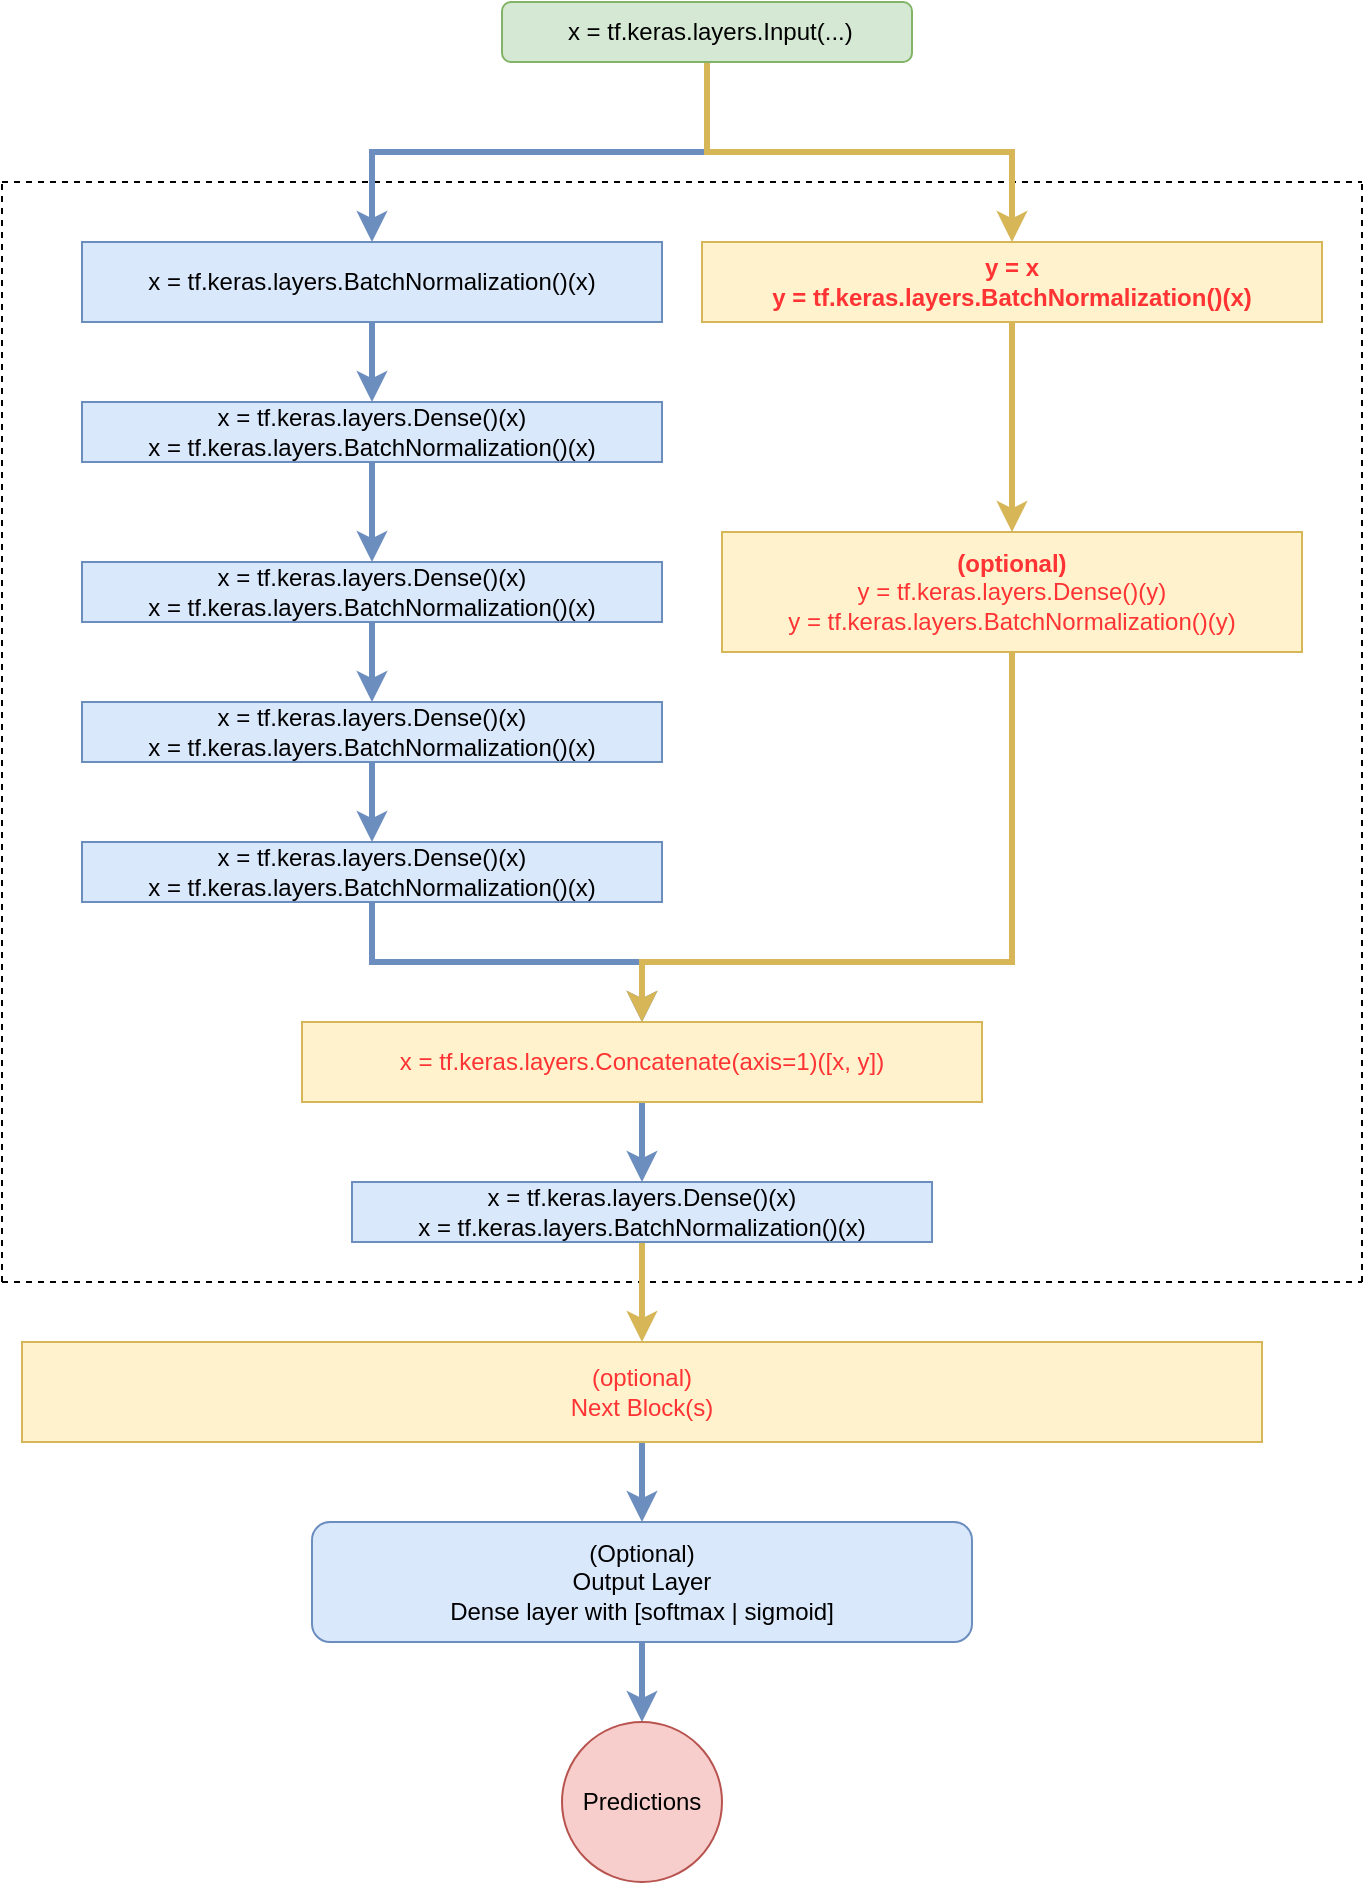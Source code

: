 <mxfile version="16.2.1" type="device"><diagram id="gLVUeOkjCXVbjDZuRvK1" name="Page-1"><mxGraphModel dx="2941" dy="1465" grid="1" gridSize="10" guides="1" tooltips="1" connect="1" arrows="1" fold="1" page="1" pageScale="1" pageWidth="850" pageHeight="1100" math="0" shadow="0"><root><mxCell id="0"/><mxCell id="1" parent="0"/><mxCell id="-9_NSMF6qFtAUJXrYZbY-8" style="edgeStyle=orthogonalEdgeStyle;rounded=0;orthogonalLoop=1;jettySize=auto;html=1;fillColor=#dae8fc;strokeColor=#6c8ebf;strokeWidth=3;" parent="1" source="-9_NSMF6qFtAUJXrYZbY-2" edge="1"><mxGeometry relative="1" as="geometry"><mxPoint x="235" y="400" as="targetPoint"/></mxGeometry></mxCell><mxCell id="-9_NSMF6qFtAUJXrYZbY-2" value="&lt;div&gt;x = tf.keras.layers.Dense()(x)&lt;/div&gt;&lt;div&gt;x = tf.keras.layers.BatchNormalization()(x)&lt;/div&gt;" style="rounded=0;whiteSpace=wrap;html=1;fillColor=#dae8fc;strokeColor=#6c8ebf;" parent="1" vertex="1"><mxGeometry x="90" y="320" width="290" height="30" as="geometry"/></mxCell><mxCell id="-9_NSMF6qFtAUJXrYZbY-11" value="" style="endArrow=none;dashed=1;html=1;rounded=0;" parent="1" edge="1"><mxGeometry width="50" height="50" relative="1" as="geometry"><mxPoint x="50" y="760" as="sourcePoint"/><mxPoint x="730" y="760" as="targetPoint"/></mxGeometry></mxCell><mxCell id="-9_NSMF6qFtAUJXrYZbY-12" value="" style="endArrow=none;dashed=1;html=1;rounded=0;" parent="1" edge="1"><mxGeometry width="50" height="50" relative="1" as="geometry"><mxPoint x="50" y="210" as="sourcePoint"/><mxPoint x="730" y="210" as="targetPoint"/></mxGeometry></mxCell><mxCell id="-9_NSMF6qFtAUJXrYZbY-13" value="" style="endArrow=none;dashed=1;html=1;rounded=0;" parent="1" edge="1"><mxGeometry width="50" height="50" relative="1" as="geometry"><mxPoint x="50" y="760" as="sourcePoint"/><mxPoint x="50" y="210" as="targetPoint"/></mxGeometry></mxCell><mxCell id="-9_NSMF6qFtAUJXrYZbY-14" value="" style="endArrow=none;dashed=1;html=1;rounded=0;" parent="1" edge="1"><mxGeometry width="50" height="50" relative="1" as="geometry"><mxPoint x="730" y="760" as="sourcePoint"/><mxPoint x="730" y="210" as="targetPoint"/></mxGeometry></mxCell><mxCell id="-9_NSMF6qFtAUJXrYZbY-18" style="edgeStyle=orthogonalEdgeStyle;rounded=0;orthogonalLoop=1;jettySize=auto;html=1;fillColor=#dae8fc;strokeColor=#6c8ebf;strokeWidth=3;" parent="1" source="-9_NSMF6qFtAUJXrYZbY-15" target="-9_NSMF6qFtAUJXrYZbY-16" edge="1"><mxGeometry relative="1" as="geometry"/></mxCell><mxCell id="-9_NSMF6qFtAUJXrYZbY-15" value="&lt;div&gt;x = tf.keras.layers.Dense()(x)&lt;/div&gt;&lt;div&gt;x = tf.keras.layers.BatchNormalization()(x)&lt;/div&gt;" style="rounded=0;whiteSpace=wrap;html=1;fillColor=#dae8fc;strokeColor=#6c8ebf;" parent="1" vertex="1"><mxGeometry x="90" y="400" width="290" height="30" as="geometry"/></mxCell><mxCell id="-9_NSMF6qFtAUJXrYZbY-19" style="edgeStyle=orthogonalEdgeStyle;rounded=0;orthogonalLoop=1;jettySize=auto;html=1;entryX=0.5;entryY=0;entryDx=0;entryDy=0;fillColor=#dae8fc;strokeColor=#6c8ebf;strokeWidth=3;" parent="1" source="-9_NSMF6qFtAUJXrYZbY-16" target="-9_NSMF6qFtAUJXrYZbY-17" edge="1"><mxGeometry relative="1" as="geometry"/></mxCell><mxCell id="-9_NSMF6qFtAUJXrYZbY-16" value="&lt;div&gt;x = tf.keras.layers.Dense()(x)&lt;/div&gt;&lt;div&gt;x = tf.keras.layers.BatchNormalization()(x)&lt;/div&gt;" style="rounded=0;whiteSpace=wrap;html=1;fillColor=#dae8fc;strokeColor=#6c8ebf;" parent="1" vertex="1"><mxGeometry x="90" y="470" width="290" height="30" as="geometry"/></mxCell><mxCell id="-9_NSMF6qFtAUJXrYZbY-32" style="edgeStyle=orthogonalEdgeStyle;rounded=0;orthogonalLoop=1;jettySize=auto;html=1;entryX=0.5;entryY=0;entryDx=0;entryDy=0;fillColor=#dae8fc;strokeColor=#6c8ebf;strokeWidth=3;" parent="1" source="-9_NSMF6qFtAUJXrYZbY-17" target="-9_NSMF6qFtAUJXrYZbY-25" edge="1"><mxGeometry relative="1" as="geometry"/></mxCell><mxCell id="-9_NSMF6qFtAUJXrYZbY-17" value="&lt;div&gt;x = tf.keras.layers.Dense()(x)&lt;/div&gt;&lt;div&gt;x = tf.keras.layers.BatchNormalization()(x)&lt;/div&gt;" style="rounded=0;whiteSpace=wrap;html=1;fillColor=#dae8fc;strokeColor=#6c8ebf;" parent="1" vertex="1"><mxGeometry x="90" y="540" width="290" height="30" as="geometry"/></mxCell><mxCell id="-9_NSMF6qFtAUJXrYZbY-23" style="edgeStyle=orthogonalEdgeStyle;rounded=0;orthogonalLoop=1;jettySize=auto;html=1;entryX=0.5;entryY=0;entryDx=0;entryDy=0;fillColor=#dae8fc;strokeColor=#6c8ebf;strokeWidth=3;" parent="1" source="-9_NSMF6qFtAUJXrYZbY-20" target="-9_NSMF6qFtAUJXrYZbY-21" edge="1"><mxGeometry relative="1" as="geometry"/></mxCell><mxCell id="-9_NSMF6qFtAUJXrYZbY-24" style="edgeStyle=orthogonalEdgeStyle;rounded=0;orthogonalLoop=1;jettySize=auto;html=1;fillColor=#fff2cc;strokeColor=#d6b656;strokeWidth=3;" parent="1" source="-9_NSMF6qFtAUJXrYZbY-20" target="-9_NSMF6qFtAUJXrYZbY-22" edge="1"><mxGeometry relative="1" as="geometry"/></mxCell><mxCell id="-9_NSMF6qFtAUJXrYZbY-20" value="&amp;nbsp;x = tf.keras.layers.Input(...)" style="rounded=1;whiteSpace=wrap;html=1;fillColor=#d5e8d4;strokeColor=#82b366;" parent="1" vertex="1"><mxGeometry x="300" y="120" width="205" height="30" as="geometry"/></mxCell><mxCell id="-9_NSMF6qFtAUJXrYZbY-28" style="edgeStyle=orthogonalEdgeStyle;rounded=0;orthogonalLoop=1;jettySize=auto;html=1;fillColor=#dae8fc;strokeColor=#6c8ebf;strokeWidth=3;" parent="1" source="-9_NSMF6qFtAUJXrYZbY-21" target="-9_NSMF6qFtAUJXrYZbY-2" edge="1"><mxGeometry relative="1" as="geometry"/></mxCell><mxCell id="-9_NSMF6qFtAUJXrYZbY-21" value="x = tf.keras.layers.BatchNormalization()(x)" style="rounded=0;whiteSpace=wrap;html=1;fillColor=#dae8fc;strokeColor=#6c8ebf;" parent="1" vertex="1"><mxGeometry x="90" y="240" width="290" height="40" as="geometry"/></mxCell><mxCell id="-9_NSMF6qFtAUJXrYZbY-36" style="edgeStyle=orthogonalEdgeStyle;rounded=0;orthogonalLoop=1;jettySize=auto;html=1;fillColor=#fff2cc;strokeColor=#d6b656;strokeWidth=3;" parent="1" source="-9_NSMF6qFtAUJXrYZbY-22" target="-9_NSMF6qFtAUJXrYZbY-35" edge="1"><mxGeometry relative="1" as="geometry"/></mxCell><mxCell id="-9_NSMF6qFtAUJXrYZbY-22" value="&lt;font color=&quot;#FF3333&quot;&gt;&lt;b&gt;y = x&lt;/b&gt;&lt;/font&gt;&lt;br&gt;&lt;div&gt;&lt;font color=&quot;#FF3333&quot;&gt;&lt;b&gt;y = tf.keras.layers.BatchNormalization()(x)&lt;/b&gt;&lt;/font&gt;&lt;/div&gt;" style="rounded=0;whiteSpace=wrap;html=1;fillColor=#fff2cc;strokeColor=#d6b656;" parent="1" vertex="1"><mxGeometry x="400" y="240" width="310" height="40" as="geometry"/></mxCell><mxCell id="-9_NSMF6qFtAUJXrYZbY-39" style="edgeStyle=orthogonalEdgeStyle;rounded=0;orthogonalLoop=1;jettySize=auto;html=1;entryX=0.5;entryY=0;entryDx=0;entryDy=0;fillColor=#dae8fc;strokeColor=#6c8ebf;strokeWidth=3;" parent="1" source="-9_NSMF6qFtAUJXrYZbY-25" target="-9_NSMF6qFtAUJXrYZbY-38" edge="1"><mxGeometry relative="1" as="geometry"/></mxCell><mxCell id="-9_NSMF6qFtAUJXrYZbY-25" value="&lt;font color=&quot;#FF3333&quot;&gt;&lt;span class=&quot;pl-s1&quot;&gt;&lt;span class=&quot;pl-token&quot;&gt;x&lt;/span&gt;&lt;/span&gt; &lt;span class=&quot;pl-c1&quot;&gt;=&lt;/span&gt; &lt;span class=&quot;pl-s1&quot;&gt;&lt;span class=&quot;pl-token&quot;&gt;tf&lt;/span&gt;&lt;/span&gt;.&lt;span class=&quot;pl-s1&quot;&gt;&lt;span class=&quot;pl-token&quot;&gt;keras&lt;/span&gt;&lt;/span&gt;.&lt;span class=&quot;pl-s1&quot;&gt;&lt;span class=&quot;pl-token&quot;&gt;layers&lt;/span&gt;&lt;/span&gt;.&lt;span class=&quot;pl-v&quot;&gt;&lt;span class=&quot;pl-token&quot;&gt;Concatenate&lt;/span&gt;&lt;/span&gt;(&lt;span class=&quot;pl-s1&quot;&gt;axis&lt;/span&gt;&lt;span class=&quot;pl-c1&quot;&gt;=&lt;/span&gt;&lt;span class=&quot;pl-c1&quot;&gt;1&lt;/span&gt;)([&lt;span class=&quot;pl-s1&quot;&gt;x&lt;/span&gt;, &lt;span class=&quot;pl-s1&quot;&gt;&lt;span class=&quot;pl-token&quot;&gt;y&lt;/span&gt;&lt;/span&gt;])&lt;/font&gt;" style="rounded=0;whiteSpace=wrap;html=1;fillColor=#fff2cc;strokeColor=#d6b656;" parent="1" vertex="1"><mxGeometry x="200" y="630" width="340" height="40" as="geometry"/></mxCell><mxCell id="-9_NSMF6qFtAUJXrYZbY-46" value="" style="edgeStyle=orthogonalEdgeStyle;rounded=0;orthogonalLoop=1;jettySize=auto;html=1;fillColor=#dae8fc;strokeColor=#6c8ebf;strokeWidth=3;" parent="1" source="-9_NSMF6qFtAUJXrYZbY-30" target="-9_NSMF6qFtAUJXrYZbY-43" edge="1"><mxGeometry relative="1" as="geometry"/></mxCell><mxCell id="-9_NSMF6qFtAUJXrYZbY-30" value="&lt;div&gt;&lt;font color=&quot;#FF3333&quot;&gt;(optional)&lt;br&gt;&lt;/font&gt;&lt;/div&gt;&lt;div&gt;&lt;font color=&quot;#FF3333&quot;&gt;Next Block(s)&lt;br&gt;&lt;/font&gt;&lt;/div&gt;" style="rounded=0;whiteSpace=wrap;html=1;fillColor=#fff2cc;strokeColor=#d6b656;" parent="1" vertex="1"><mxGeometry x="60" y="790" width="620" height="50" as="geometry"/></mxCell><mxCell id="-9_NSMF6qFtAUJXrYZbY-50" style="edgeStyle=orthogonalEdgeStyle;rounded=0;orthogonalLoop=1;jettySize=auto;html=1;entryX=0.5;entryY=0;entryDx=0;entryDy=0;fontColor=#FF3333;strokeWidth=3;fillColor=#fff2cc;strokeColor=#d6b656;" parent="1" source="-9_NSMF6qFtAUJXrYZbY-35" target="-9_NSMF6qFtAUJXrYZbY-25" edge="1"><mxGeometry relative="1" as="geometry"><Array as="points"><mxPoint x="555" y="600"/><mxPoint x="370" y="600"/></Array></mxGeometry></mxCell><mxCell id="-9_NSMF6qFtAUJXrYZbY-35" value="&lt;div&gt;&lt;font color=&quot;#FF3333&quot;&gt;&lt;b&gt;(optional)&lt;/b&gt;&lt;br&gt;&lt;/font&gt;&lt;/div&gt;&lt;div&gt;&lt;font color=&quot;#FF3333&quot;&gt;y = tf.keras.layers.Dense()(y)&lt;/font&gt;&lt;/div&gt;&lt;div&gt;&lt;font color=&quot;#FF3333&quot;&gt;y = tf.keras.layers.BatchNormalization()(y)&lt;/font&gt;&lt;/div&gt;" style="rounded=0;whiteSpace=wrap;html=1;fillColor=#fff2cc;strokeColor=#d6b656;" parent="1" vertex="1"><mxGeometry x="410" y="385" width="290" height="60" as="geometry"/></mxCell><mxCell id="-9_NSMF6qFtAUJXrYZbY-44" style="edgeStyle=orthogonalEdgeStyle;rounded=0;orthogonalLoop=1;jettySize=auto;html=1;fillColor=#fff2cc;strokeColor=#d6b656;strokeWidth=3;" parent="1" source="-9_NSMF6qFtAUJXrYZbY-38" target="-9_NSMF6qFtAUJXrYZbY-30" edge="1"><mxGeometry relative="1" as="geometry"/></mxCell><mxCell id="-9_NSMF6qFtAUJXrYZbY-38" value="&lt;div&gt;x = tf.keras.layers.Dense()(x)&lt;/div&gt;&lt;div&gt;x = tf.keras.layers.BatchNormalization()(x)&lt;/div&gt;" style="rounded=0;whiteSpace=wrap;html=1;fillColor=#dae8fc;strokeColor=#6c8ebf;" parent="1" vertex="1"><mxGeometry x="225" y="710" width="290" height="30" as="geometry"/></mxCell><mxCell id="-9_NSMF6qFtAUJXrYZbY-49" value="" style="edgeStyle=orthogonalEdgeStyle;rounded=0;orthogonalLoop=1;jettySize=auto;html=1;strokeWidth=3;fillColor=#dae8fc;strokeColor=#6c8ebf;" parent="1" source="-9_NSMF6qFtAUJXrYZbY-43" target="-9_NSMF6qFtAUJXrYZbY-48" edge="1"><mxGeometry relative="1" as="geometry"/></mxCell><mxCell id="-9_NSMF6qFtAUJXrYZbY-43" value="&lt;div&gt;(Optional)&lt;/div&gt;&lt;div&gt;Output Layer&lt;/div&gt;&lt;div&gt;Dense layer with [softmax | sigmoid]&lt;br&gt;&lt;/div&gt;" style="rounded=1;whiteSpace=wrap;html=1;fillColor=#dae8fc;strokeColor=#6c8ebf;" parent="1" vertex="1"><mxGeometry x="205" y="880" width="330" height="60" as="geometry"/></mxCell><mxCell id="-9_NSMF6qFtAUJXrYZbY-48" value="Predictions" style="ellipse;whiteSpace=wrap;html=1;aspect=fixed;fillColor=#f8cecc;strokeColor=#b85450;" parent="1" vertex="1"><mxGeometry x="330" y="980" width="80" height="80" as="geometry"/></mxCell></root></mxGraphModel></diagram></mxfile>